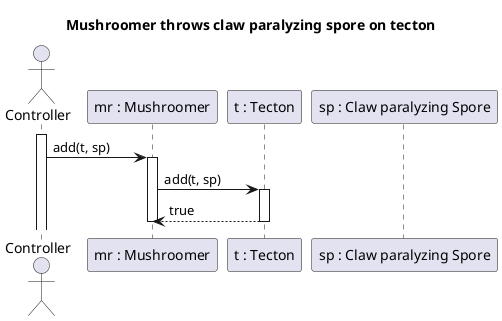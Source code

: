 @startuml Mushroomer throws claw paralyzing spore on tecton
title Mushroomer throws claw paralyzing spore on tecton

actor Controller
participant "mr : Mushroomer" as MR
participant "t : Tecton" as T
participant "sp : Claw paralyzing Spore" as SP

activate Controller
Controller -> MR : add(t, sp)
activate MR

MR -> T : add(t, sp)
activate T

MR <-- T : true
deactivate T

deactivate MR
@enduml